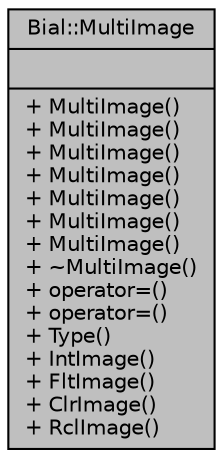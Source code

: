 digraph "Bial::MultiImage"
{
  edge [fontname="Helvetica",fontsize="10",labelfontname="Helvetica",labelfontsize="10"];
  node [fontname="Helvetica",fontsize="10",shape=record];
  Node1 [label="{Bial::MultiImage\n||+ MultiImage()\l+ MultiImage()\l+ MultiImage()\l+ MultiImage()\l+ MultiImage()\l+ MultiImage()\l+ MultiImage()\l+ ~MultiImage()\l+ operator=()\l+ operator=()\l+ Type()\l+ IntImage()\l+ FltImage()\l+ ClrImage()\l+ RclImage()\l}",height=0.2,width=0.4,color="black", fillcolor="grey75", style="filled", fontcolor="black"];
}
